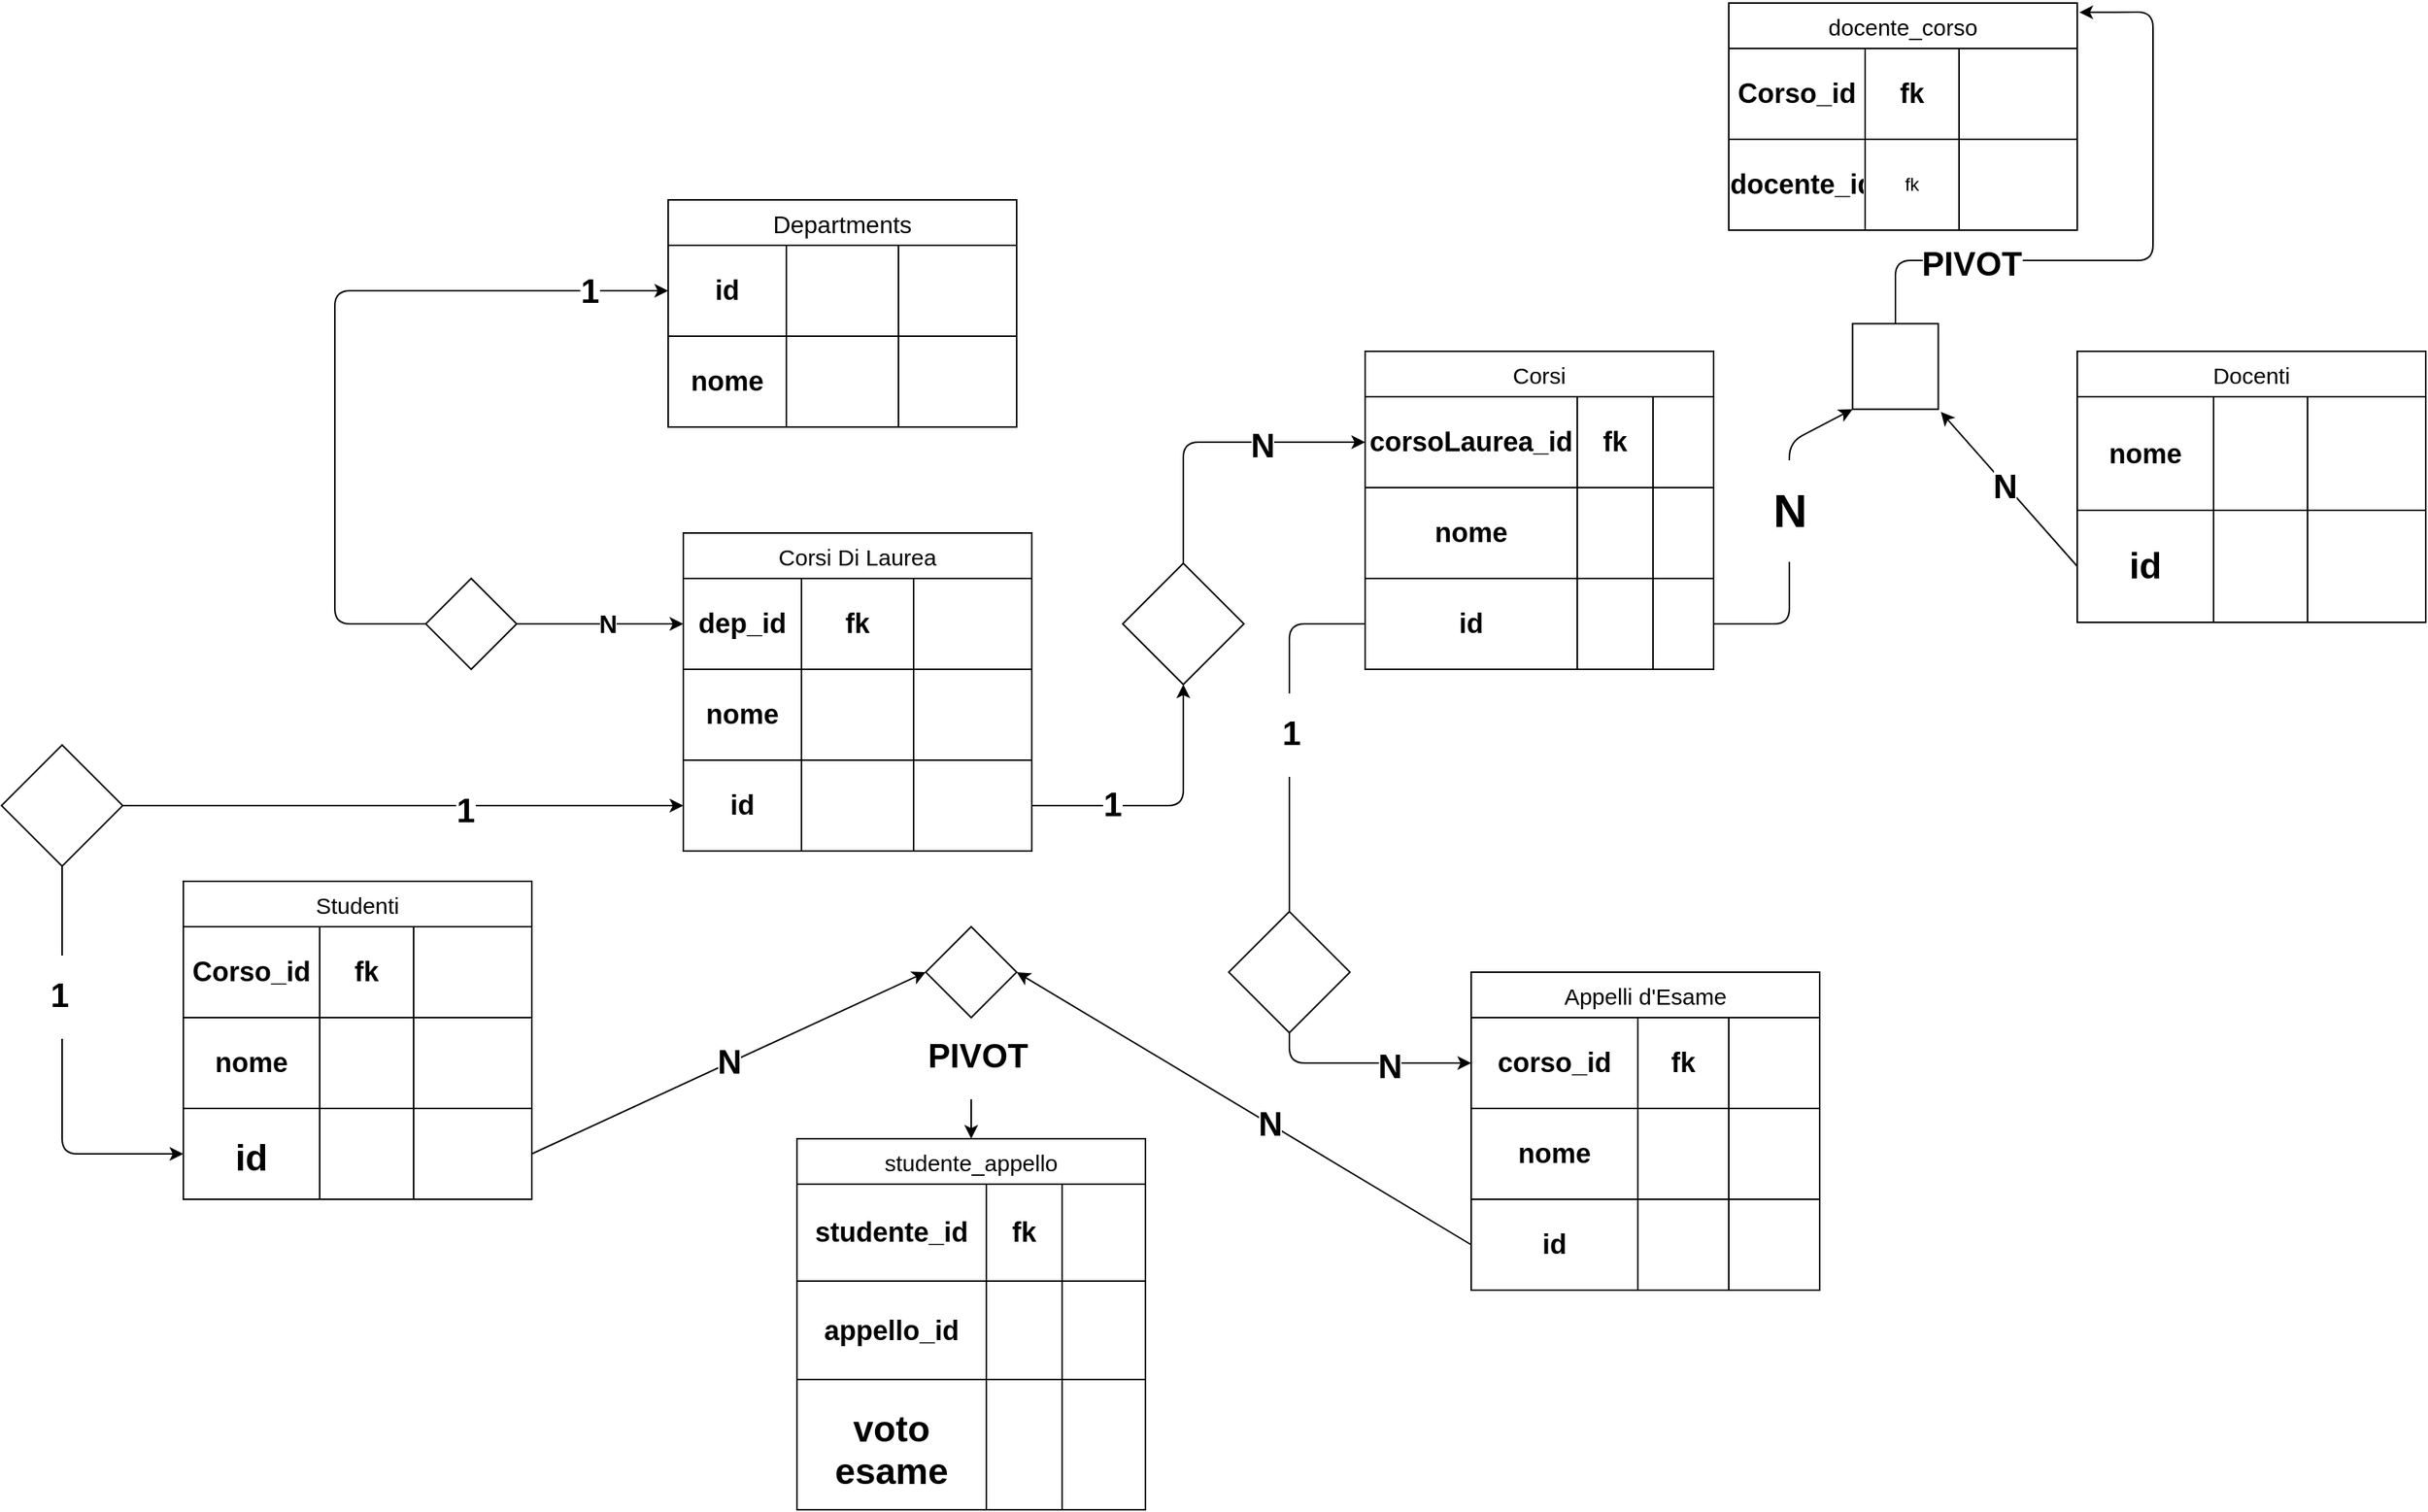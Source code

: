 <mxfile>
    <diagram id="S9YMOtjtEq2yLuOTXuQt" name="Page-1">
        <mxGraphModel dx="1834" dy="1767" grid="1" gridSize="10" guides="1" tooltips="1" connect="1" arrows="1" fold="1" page="1" pageScale="1" pageWidth="850" pageHeight="1100" math="0" shadow="0">
            <root>
                <mxCell id="0"/>
                <mxCell id="1" parent="0"/>
                <mxCell id="32" value="Departments" style="shape=table;startSize=30;container=1;collapsible=0;childLayout=tableLayout;fontSize=16;" vertex="1" parent="1">
                    <mxGeometry x="500" y="-200" width="230" height="150" as="geometry"/>
                </mxCell>
                <mxCell id="33" value="" style="shape=tableRow;horizontal=0;startSize=0;swimlaneHead=0;swimlaneBody=0;strokeColor=inherit;top=0;left=0;bottom=0;right=0;collapsible=0;dropTarget=0;fillColor=none;points=[[0,0.5],[1,0.5]];portConstraint=eastwest;" vertex="1" parent="32">
                    <mxGeometry y="30" width="230" height="60" as="geometry"/>
                </mxCell>
                <mxCell id="34" value="&lt;h2&gt;id&lt;/h2&gt;" style="shape=partialRectangle;html=1;whiteSpace=wrap;connectable=0;strokeColor=inherit;overflow=hidden;fillColor=none;top=0;left=0;bottom=0;right=0;pointerEvents=1;" vertex="1" parent="33">
                    <mxGeometry width="78" height="60" as="geometry">
                        <mxRectangle width="78" height="60" as="alternateBounds"/>
                    </mxGeometry>
                </mxCell>
                <mxCell id="35" value="&lt;h2&gt;&lt;br&gt;&lt;/h2&gt;" style="shape=partialRectangle;html=1;whiteSpace=wrap;connectable=0;strokeColor=inherit;overflow=hidden;fillColor=none;top=0;left=0;bottom=0;right=0;pointerEvents=1;" vertex="1" parent="33">
                    <mxGeometry x="78" width="74" height="60" as="geometry">
                        <mxRectangle width="74" height="60" as="alternateBounds"/>
                    </mxGeometry>
                </mxCell>
                <mxCell id="36" value="" style="shape=partialRectangle;html=1;whiteSpace=wrap;connectable=0;strokeColor=inherit;overflow=hidden;fillColor=none;top=0;left=0;bottom=0;right=0;pointerEvents=1;" vertex="1" parent="33">
                    <mxGeometry x="152" width="78" height="60" as="geometry">
                        <mxRectangle width="78" height="60" as="alternateBounds"/>
                    </mxGeometry>
                </mxCell>
                <mxCell id="37" value="" style="shape=tableRow;horizontal=0;startSize=0;swimlaneHead=0;swimlaneBody=0;strokeColor=inherit;top=0;left=0;bottom=0;right=0;collapsible=0;dropTarget=0;fillColor=none;points=[[0,0.5],[1,0.5]];portConstraint=eastwest;" vertex="1" parent="32">
                    <mxGeometry y="90" width="230" height="60" as="geometry"/>
                </mxCell>
                <mxCell id="38" value="&lt;h2&gt;nome&lt;/h2&gt;" style="shape=partialRectangle;html=1;whiteSpace=wrap;connectable=0;strokeColor=inherit;overflow=hidden;fillColor=none;top=0;left=0;bottom=0;right=0;pointerEvents=1;" vertex="1" parent="37">
                    <mxGeometry width="78" height="60" as="geometry">
                        <mxRectangle width="78" height="60" as="alternateBounds"/>
                    </mxGeometry>
                </mxCell>
                <mxCell id="39" value="" style="shape=partialRectangle;html=1;whiteSpace=wrap;connectable=0;strokeColor=inherit;overflow=hidden;fillColor=none;top=0;left=0;bottom=0;right=0;pointerEvents=1;" vertex="1" parent="37">
                    <mxGeometry x="78" width="74" height="60" as="geometry">
                        <mxRectangle width="74" height="60" as="alternateBounds"/>
                    </mxGeometry>
                </mxCell>
                <mxCell id="40" value="" style="shape=partialRectangle;html=1;whiteSpace=wrap;connectable=0;strokeColor=inherit;overflow=hidden;fillColor=none;top=0;left=0;bottom=0;right=0;pointerEvents=1;" vertex="1" parent="37">
                    <mxGeometry x="152" width="78" height="60" as="geometry">
                        <mxRectangle width="78" height="60" as="alternateBounds"/>
                    </mxGeometry>
                </mxCell>
                <mxCell id="58" value="Corsi Di Laurea" style="shape=table;startSize=30;container=1;collapsible=0;childLayout=tableLayout;fontFamily=Helvetica;fontSize=15;" vertex="1" parent="1">
                    <mxGeometry x="510" y="20" width="230" height="210" as="geometry"/>
                </mxCell>
                <mxCell id="59" value="" style="shape=tableRow;horizontal=0;startSize=0;swimlaneHead=0;swimlaneBody=0;strokeColor=inherit;top=0;left=0;bottom=0;right=0;collapsible=0;dropTarget=0;fillColor=none;points=[[0,0.5],[1,0.5]];portConstraint=eastwest;" vertex="1" parent="58">
                    <mxGeometry y="30" width="230" height="60" as="geometry"/>
                </mxCell>
                <mxCell id="60" value="&lt;h2&gt;dep_id&lt;/h2&gt;" style="shape=partialRectangle;html=1;whiteSpace=wrap;connectable=0;strokeColor=inherit;overflow=hidden;fillColor=none;top=0;left=0;bottom=0;right=0;pointerEvents=1;" vertex="1" parent="59">
                    <mxGeometry width="78" height="60" as="geometry">
                        <mxRectangle width="78" height="60" as="alternateBounds"/>
                    </mxGeometry>
                </mxCell>
                <mxCell id="61" value="&lt;h2&gt;fk&lt;/h2&gt;" style="shape=partialRectangle;html=1;whiteSpace=wrap;connectable=0;strokeColor=inherit;overflow=hidden;fillColor=none;top=0;left=0;bottom=0;right=0;pointerEvents=1;" vertex="1" parent="59">
                    <mxGeometry x="78" width="74" height="60" as="geometry">
                        <mxRectangle width="74" height="60" as="alternateBounds"/>
                    </mxGeometry>
                </mxCell>
                <mxCell id="62" value="&lt;h2&gt;&lt;br&gt;&lt;/h2&gt;" style="shape=partialRectangle;html=1;whiteSpace=wrap;connectable=0;strokeColor=inherit;overflow=hidden;fillColor=none;top=0;left=0;bottom=0;right=0;pointerEvents=1;" vertex="1" parent="59">
                    <mxGeometry x="152" width="78" height="60" as="geometry">
                        <mxRectangle width="78" height="60" as="alternateBounds"/>
                    </mxGeometry>
                </mxCell>
                <mxCell id="104" value="" style="shape=tableRow;horizontal=0;startSize=0;swimlaneHead=0;swimlaneBody=0;strokeColor=inherit;top=0;left=0;bottom=0;right=0;collapsible=0;dropTarget=0;fillColor=none;points=[[0,0.5],[1,0.5]];portConstraint=eastwest;" vertex="1" parent="58">
                    <mxGeometry y="90" width="230" height="60" as="geometry"/>
                </mxCell>
                <mxCell id="105" value="&lt;h2&gt;nome&lt;/h2&gt;" style="shape=partialRectangle;html=1;whiteSpace=wrap;connectable=0;strokeColor=inherit;overflow=hidden;fillColor=none;top=0;left=0;bottom=0;right=0;pointerEvents=1;" vertex="1" parent="104">
                    <mxGeometry width="78" height="60" as="geometry">
                        <mxRectangle width="78" height="60" as="alternateBounds"/>
                    </mxGeometry>
                </mxCell>
                <mxCell id="106" value="&lt;h2&gt;&lt;br&gt;&lt;/h2&gt;" style="shape=partialRectangle;html=1;whiteSpace=wrap;connectable=0;strokeColor=inherit;overflow=hidden;fillColor=none;top=0;left=0;bottom=0;right=0;pointerEvents=1;" vertex="1" parent="104">
                    <mxGeometry x="78" width="74" height="60" as="geometry">
                        <mxRectangle width="74" height="60" as="alternateBounds"/>
                    </mxGeometry>
                </mxCell>
                <mxCell id="107" value="" style="shape=partialRectangle;html=1;whiteSpace=wrap;connectable=0;strokeColor=inherit;overflow=hidden;fillColor=none;top=0;left=0;bottom=0;right=0;pointerEvents=1;" vertex="1" parent="104">
                    <mxGeometry x="152" width="78" height="60" as="geometry">
                        <mxRectangle width="78" height="60" as="alternateBounds"/>
                    </mxGeometry>
                </mxCell>
                <mxCell id="63" value="" style="shape=tableRow;horizontal=0;startSize=0;swimlaneHead=0;swimlaneBody=0;strokeColor=inherit;top=0;left=0;bottom=0;right=0;collapsible=0;dropTarget=0;fillColor=none;points=[[0,0.5],[1,0.5]];portConstraint=eastwest;" vertex="1" parent="58">
                    <mxGeometry y="150" width="230" height="60" as="geometry"/>
                </mxCell>
                <mxCell id="64" value="&lt;h2&gt;id&lt;/h2&gt;" style="shape=partialRectangle;html=1;whiteSpace=wrap;connectable=0;strokeColor=inherit;overflow=hidden;fillColor=none;top=0;left=0;bottom=0;right=0;pointerEvents=1;" vertex="1" parent="63">
                    <mxGeometry width="78" height="60" as="geometry">
                        <mxRectangle width="78" height="60" as="alternateBounds"/>
                    </mxGeometry>
                </mxCell>
                <mxCell id="65" value="" style="shape=partialRectangle;html=1;whiteSpace=wrap;connectable=0;strokeColor=inherit;overflow=hidden;fillColor=none;top=0;left=0;bottom=0;right=0;pointerEvents=1;" vertex="1" parent="63">
                    <mxGeometry x="78" width="74" height="60" as="geometry">
                        <mxRectangle width="74" height="60" as="alternateBounds"/>
                    </mxGeometry>
                </mxCell>
                <mxCell id="66" value="" style="shape=partialRectangle;html=1;whiteSpace=wrap;connectable=0;strokeColor=inherit;overflow=hidden;fillColor=none;top=0;left=0;bottom=0;right=0;pointerEvents=1;" vertex="1" parent="63">
                    <mxGeometry x="152" width="78" height="60" as="geometry">
                        <mxRectangle width="78" height="60" as="alternateBounds"/>
                    </mxGeometry>
                </mxCell>
                <mxCell id="77" style="edgeStyle=none;html=1;exitX=1;exitY=0.5;exitDx=0;exitDy=0;entryX=0;entryY=0.5;entryDx=0;entryDy=0;" edge="1" parent="1" source="78" target="59">
                    <mxGeometry relative="1" as="geometry">
                        <mxPoint x="480" y="80.167" as="targetPoint"/>
                    </mxGeometry>
                </mxCell>
                <mxCell id="82" value="&lt;h2&gt;N&lt;/h2&gt;" style="edgeLabel;html=1;align=center;verticalAlign=middle;resizable=0;points=[];" vertex="1" connectable="0" parent="77">
                    <mxGeometry x="0.08" relative="1" as="geometry">
                        <mxPoint as="offset"/>
                    </mxGeometry>
                </mxCell>
                <mxCell id="80" style="edgeStyle=none;html=1;entryX=0;entryY=0.5;entryDx=0;entryDy=0;" edge="1" parent="1" source="78" target="33">
                    <mxGeometry relative="1" as="geometry">
                        <mxPoint x="380" y="79.71" as="sourcePoint"/>
                        <mxPoint x="320" y="79.71" as="targetPoint"/>
                        <Array as="points">
                            <mxPoint x="280" y="80"/>
                            <mxPoint x="280" y="-90"/>
                            <mxPoint x="280" y="-140"/>
                        </Array>
                    </mxGeometry>
                </mxCell>
                <mxCell id="142" value="&lt;h1&gt;1&lt;/h1&gt;" style="edgeLabel;html=1;align=center;verticalAlign=middle;resizable=0;points=[];" vertex="1" connectable="0" parent="80">
                    <mxGeometry x="0.792" y="-1" relative="1" as="geometry">
                        <mxPoint as="offset"/>
                    </mxGeometry>
                </mxCell>
                <mxCell id="83" value="Docenti" style="shape=table;startSize=30;container=1;collapsible=0;childLayout=tableLayout;fontFamily=Helvetica;fontSize=15;" vertex="1" parent="1">
                    <mxGeometry x="1430" y="-100" width="230" height="179" as="geometry"/>
                </mxCell>
                <mxCell id="88" value="" style="shape=tableRow;horizontal=0;startSize=0;swimlaneHead=0;swimlaneBody=0;strokeColor=inherit;top=0;left=0;bottom=0;right=0;collapsible=0;dropTarget=0;fillColor=none;points=[[0,0.5],[1,0.5]];portConstraint=eastwest;" vertex="1" parent="83">
                    <mxGeometry y="30" width="230" height="75" as="geometry"/>
                </mxCell>
                <mxCell id="89" value="&lt;h2&gt;nome&lt;/h2&gt;" style="shape=partialRectangle;html=1;whiteSpace=wrap;connectable=0;strokeColor=inherit;overflow=hidden;fillColor=none;top=0;left=0;bottom=0;right=0;pointerEvents=1;" vertex="1" parent="88">
                    <mxGeometry width="90" height="75" as="geometry">
                        <mxRectangle width="90" height="75" as="alternateBounds"/>
                    </mxGeometry>
                </mxCell>
                <mxCell id="90" value="" style="shape=partialRectangle;html=1;whiteSpace=wrap;connectable=0;strokeColor=inherit;overflow=hidden;fillColor=none;top=0;left=0;bottom=0;right=0;pointerEvents=1;" vertex="1" parent="88">
                    <mxGeometry x="90" width="62" height="75" as="geometry">
                        <mxRectangle width="62" height="75" as="alternateBounds"/>
                    </mxGeometry>
                </mxCell>
                <mxCell id="91" value="" style="shape=partialRectangle;html=1;whiteSpace=wrap;connectable=0;strokeColor=inherit;overflow=hidden;fillColor=none;top=0;left=0;bottom=0;right=0;pointerEvents=1;" vertex="1" parent="88">
                    <mxGeometry x="152" width="78" height="75" as="geometry">
                        <mxRectangle width="78" height="75" as="alternateBounds"/>
                    </mxGeometry>
                </mxCell>
                <mxCell id="92" value="" style="shape=tableRow;horizontal=0;startSize=0;swimlaneHead=0;swimlaneBody=0;strokeColor=inherit;top=0;left=0;bottom=0;right=0;collapsible=0;dropTarget=0;fillColor=none;points=[[0,0.5],[1,0.5]];portConstraint=eastwest;" vertex="1" parent="83">
                    <mxGeometry y="105" width="230" height="74" as="geometry"/>
                </mxCell>
                <mxCell id="93" value="&lt;h1&gt;id&lt;/h1&gt;" style="shape=partialRectangle;html=1;whiteSpace=wrap;connectable=0;strokeColor=inherit;overflow=hidden;fillColor=none;top=0;left=0;bottom=0;right=0;pointerEvents=1;" vertex="1" parent="92">
                    <mxGeometry width="90" height="74" as="geometry">
                        <mxRectangle width="90" height="74" as="alternateBounds"/>
                    </mxGeometry>
                </mxCell>
                <mxCell id="94" value="" style="shape=partialRectangle;html=1;whiteSpace=wrap;connectable=0;strokeColor=inherit;overflow=hidden;fillColor=none;top=0;left=0;bottom=0;right=0;pointerEvents=1;" vertex="1" parent="92">
                    <mxGeometry x="90" width="62" height="74" as="geometry">
                        <mxRectangle width="62" height="74" as="alternateBounds"/>
                    </mxGeometry>
                </mxCell>
                <mxCell id="95" value="" style="shape=partialRectangle;html=1;whiteSpace=wrap;connectable=0;strokeColor=inherit;overflow=hidden;fillColor=none;top=0;left=0;bottom=0;right=0;pointerEvents=1;" vertex="1" parent="92">
                    <mxGeometry x="152" width="78" height="74" as="geometry">
                        <mxRectangle width="78" height="74" as="alternateBounds"/>
                    </mxGeometry>
                </mxCell>
                <mxCell id="108" value="Corsi" style="shape=table;startSize=30;container=1;collapsible=0;childLayout=tableLayout;fontFamily=Helvetica;fontSize=15;" vertex="1" parent="1">
                    <mxGeometry x="960" y="-100" width="230" height="210" as="geometry"/>
                </mxCell>
                <mxCell id="109" value="" style="shape=tableRow;horizontal=0;startSize=0;swimlaneHead=0;swimlaneBody=0;strokeColor=inherit;top=0;left=0;bottom=0;right=0;collapsible=0;dropTarget=0;fillColor=none;points=[[0,0.5],[1,0.5]];portConstraint=eastwest;" vertex="1" parent="108">
                    <mxGeometry y="30" width="230" height="60" as="geometry"/>
                </mxCell>
                <mxCell id="110" value="&lt;h2&gt;corsoLaurea_id&lt;/h2&gt;" style="shape=partialRectangle;html=1;whiteSpace=wrap;connectable=0;strokeColor=inherit;overflow=hidden;fillColor=none;top=0;left=0;bottom=0;right=0;pointerEvents=1;" vertex="1" parent="109">
                    <mxGeometry width="140" height="60" as="geometry">
                        <mxRectangle width="140" height="60" as="alternateBounds"/>
                    </mxGeometry>
                </mxCell>
                <mxCell id="111" value="&lt;h2&gt;fk&lt;/h2&gt;" style="shape=partialRectangle;html=1;whiteSpace=wrap;connectable=0;strokeColor=inherit;overflow=hidden;fillColor=none;top=0;left=0;bottom=0;right=0;pointerEvents=1;" vertex="1" parent="109">
                    <mxGeometry x="140" width="50" height="60" as="geometry">
                        <mxRectangle width="50" height="60" as="alternateBounds"/>
                    </mxGeometry>
                </mxCell>
                <mxCell id="112" value="&lt;h2&gt;&lt;br&gt;&lt;/h2&gt;" style="shape=partialRectangle;html=1;whiteSpace=wrap;connectable=0;strokeColor=inherit;overflow=hidden;fillColor=none;top=0;left=0;bottom=0;right=0;pointerEvents=1;" vertex="1" parent="109">
                    <mxGeometry x="190" width="40" height="60" as="geometry">
                        <mxRectangle width="40" height="60" as="alternateBounds"/>
                    </mxGeometry>
                </mxCell>
                <mxCell id="113" value="" style="shape=tableRow;horizontal=0;startSize=0;swimlaneHead=0;swimlaneBody=0;strokeColor=inherit;top=0;left=0;bottom=0;right=0;collapsible=0;dropTarget=0;fillColor=none;points=[[0,0.5],[1,0.5]];portConstraint=eastwest;" vertex="1" parent="108">
                    <mxGeometry y="90" width="230" height="60" as="geometry"/>
                </mxCell>
                <mxCell id="114" value="&lt;h2&gt;nome&lt;/h2&gt;" style="shape=partialRectangle;html=1;whiteSpace=wrap;connectable=0;strokeColor=inherit;overflow=hidden;fillColor=none;top=0;left=0;bottom=0;right=0;pointerEvents=1;" vertex="1" parent="113">
                    <mxGeometry width="140" height="60" as="geometry">
                        <mxRectangle width="140" height="60" as="alternateBounds"/>
                    </mxGeometry>
                </mxCell>
                <mxCell id="115" value="&lt;h2&gt;&lt;br&gt;&lt;/h2&gt;" style="shape=partialRectangle;html=1;whiteSpace=wrap;connectable=0;strokeColor=inherit;overflow=hidden;fillColor=none;top=0;left=0;bottom=0;right=0;pointerEvents=1;" vertex="1" parent="113">
                    <mxGeometry x="140" width="50" height="60" as="geometry">
                        <mxRectangle width="50" height="60" as="alternateBounds"/>
                    </mxGeometry>
                </mxCell>
                <mxCell id="116" value="" style="shape=partialRectangle;html=1;whiteSpace=wrap;connectable=0;strokeColor=inherit;overflow=hidden;fillColor=none;top=0;left=0;bottom=0;right=0;pointerEvents=1;" vertex="1" parent="113">
                    <mxGeometry x="190" width="40" height="60" as="geometry">
                        <mxRectangle width="40" height="60" as="alternateBounds"/>
                    </mxGeometry>
                </mxCell>
                <mxCell id="117" value="" style="shape=tableRow;horizontal=0;startSize=0;swimlaneHead=0;swimlaneBody=0;strokeColor=inherit;top=0;left=0;bottom=0;right=0;collapsible=0;dropTarget=0;fillColor=none;points=[[0,0.5],[1,0.5]];portConstraint=eastwest;" vertex="1" parent="108">
                    <mxGeometry y="150" width="230" height="60" as="geometry"/>
                </mxCell>
                <mxCell id="118" value="&lt;h2&gt;id&lt;/h2&gt;" style="shape=partialRectangle;html=1;whiteSpace=wrap;connectable=0;strokeColor=inherit;overflow=hidden;fillColor=none;top=0;left=0;bottom=0;right=0;pointerEvents=1;" vertex="1" parent="117">
                    <mxGeometry width="140" height="60" as="geometry">
                        <mxRectangle width="140" height="60" as="alternateBounds"/>
                    </mxGeometry>
                </mxCell>
                <mxCell id="119" value="" style="shape=partialRectangle;html=1;whiteSpace=wrap;connectable=0;strokeColor=inherit;overflow=hidden;fillColor=none;top=0;left=0;bottom=0;right=0;pointerEvents=1;" vertex="1" parent="117">
                    <mxGeometry x="140" width="50" height="60" as="geometry">
                        <mxRectangle width="50" height="60" as="alternateBounds"/>
                    </mxGeometry>
                </mxCell>
                <mxCell id="120" value="" style="shape=partialRectangle;html=1;whiteSpace=wrap;connectable=0;strokeColor=inherit;overflow=hidden;fillColor=none;top=0;left=0;bottom=0;right=0;pointerEvents=1;" vertex="1" parent="117">
                    <mxGeometry x="190" width="40" height="60" as="geometry">
                        <mxRectangle width="40" height="60" as="alternateBounds"/>
                    </mxGeometry>
                </mxCell>
                <mxCell id="131" style="edgeStyle=none;html=1;entryX=0;entryY=0.5;entryDx=0;entryDy=0;" edge="1" parent="1" target="109">
                    <mxGeometry relative="1" as="geometry">
                        <mxPoint x="810" y="80.143" as="targetPoint"/>
                        <mxPoint x="840" y="40" as="sourcePoint"/>
                        <Array as="points">
                            <mxPoint x="840" y="-40"/>
                        </Array>
                    </mxGeometry>
                </mxCell>
                <mxCell id="145" value="&lt;h2&gt;N&lt;/h2&gt;" style="edgeLabel;html=1;align=center;verticalAlign=middle;resizable=0;points=[];" vertex="1" connectable="0" parent="131">
                    <mxGeometry x="0.308" y="-2" relative="1" as="geometry">
                        <mxPoint as="offset"/>
                    </mxGeometry>
                </mxCell>
                <mxCell id="229" value="&lt;h1&gt;N&lt;/h1&gt;" style="edgeLabel;html=1;align=center;verticalAlign=middle;resizable=0;points=[];" vertex="1" connectable="0" parent="131">
                    <mxGeometry x="0.316" y="-3" relative="1" as="geometry">
                        <mxPoint as="offset"/>
                    </mxGeometry>
                </mxCell>
                <mxCell id="78" value="" style="rhombus;whiteSpace=wrap;html=1;" vertex="1" parent="1">
                    <mxGeometry x="340" y="50" width="60" height="60" as="geometry"/>
                </mxCell>
                <mxCell id="149" value="" style="edgeStyle=none;html=1;entryX=0;entryY=0.5;entryDx=0;entryDy=0;exitX=1;exitY=0.5;exitDx=0;exitDy=0;" edge="1" parent="1" source="117" target="148">
                    <mxGeometry relative="1" as="geometry">
                        <mxPoint x="310" y="-250" as="targetPoint"/>
                        <mxPoint x="1240" y="280" as="sourcePoint"/>
                        <Array as="points">
                            <mxPoint x="1240" y="80"/>
                            <mxPoint x="1240" y="-40"/>
                        </Array>
                    </mxGeometry>
                </mxCell>
                <mxCell id="150" value="&lt;h1&gt;&lt;font style=&quot;font-size: 31px;&quot;&gt;N&lt;/font&gt;&lt;/h1&gt;" style="edgeLabel;html=1;align=center;verticalAlign=bottom;resizable=0;points=[];" vertex="1" connectable="0" parent="149">
                    <mxGeometry x="-0.956" y="-3" relative="1" as="geometry">
                        <mxPoint x="45" y="-43" as="offset"/>
                    </mxGeometry>
                </mxCell>
                <mxCell id="206" style="edgeStyle=none;html=1;entryX=1.006;entryY=0.041;entryDx=0;entryDy=0;entryPerimeter=0;" edge="1" parent="1" source="148" target="181">
                    <mxGeometry relative="1" as="geometry">
                        <mxPoint x="1480" y="-460" as="targetPoint"/>
                        <Array as="points">
                            <mxPoint x="1310" y="-160"/>
                            <mxPoint x="1480" y="-160"/>
                            <mxPoint x="1480" y="-324"/>
                        </Array>
                    </mxGeometry>
                </mxCell>
                <mxCell id="207" value="&lt;h1&gt;PIVOT&lt;/h1&gt;" style="edgeLabel;html=1;align=center;verticalAlign=middle;resizable=0;points=[];" vertex="1" connectable="0" parent="206">
                    <mxGeometry x="-0.569" y="-3" relative="1" as="geometry">
                        <mxPoint as="offset"/>
                    </mxGeometry>
                </mxCell>
                <mxCell id="148" value="" style="rhombus;whiteSpace=wrap;html=1;rotation=-135;direction=south;" vertex="1" parent="1">
                    <mxGeometry x="1270" y="-130" width="80" height="80" as="geometry"/>
                </mxCell>
                <mxCell id="152" value="Appelli d&#39;Esame" style="shape=table;startSize=30;container=1;collapsible=0;childLayout=tableLayout;fontFamily=Helvetica;fontSize=15;" vertex="1" parent="1">
                    <mxGeometry x="1030" y="310" width="230" height="210" as="geometry"/>
                </mxCell>
                <mxCell id="153" value="" style="shape=tableRow;horizontal=0;startSize=0;swimlaneHead=0;swimlaneBody=0;strokeColor=inherit;top=0;left=0;bottom=0;right=0;collapsible=0;dropTarget=0;fillColor=none;points=[[0,0.5],[1,0.5]];portConstraint=eastwest;" vertex="1" parent="152">
                    <mxGeometry y="30" width="230" height="60" as="geometry"/>
                </mxCell>
                <mxCell id="154" value="&lt;h2&gt;corso_id&lt;/h2&gt;" style="shape=partialRectangle;html=1;whiteSpace=wrap;connectable=0;strokeColor=inherit;overflow=hidden;fillColor=none;top=0;left=0;bottom=0;right=0;pointerEvents=1;" vertex="1" parent="153">
                    <mxGeometry width="110" height="60" as="geometry">
                        <mxRectangle width="110" height="60" as="alternateBounds"/>
                    </mxGeometry>
                </mxCell>
                <mxCell id="155" value="&lt;h2&gt;fk&lt;/h2&gt;" style="shape=partialRectangle;html=1;whiteSpace=wrap;connectable=0;strokeColor=inherit;overflow=hidden;fillColor=none;top=0;left=0;bottom=0;right=0;pointerEvents=1;" vertex="1" parent="153">
                    <mxGeometry x="110" width="60" height="60" as="geometry">
                        <mxRectangle width="60" height="60" as="alternateBounds"/>
                    </mxGeometry>
                </mxCell>
                <mxCell id="156" value="&lt;h2&gt;&lt;br&gt;&lt;/h2&gt;" style="shape=partialRectangle;html=1;whiteSpace=wrap;connectable=0;strokeColor=inherit;overflow=hidden;fillColor=none;top=0;left=0;bottom=0;right=0;pointerEvents=1;" vertex="1" parent="153">
                    <mxGeometry x="170" width="60" height="60" as="geometry">
                        <mxRectangle width="60" height="60" as="alternateBounds"/>
                    </mxGeometry>
                </mxCell>
                <mxCell id="157" value="" style="shape=tableRow;horizontal=0;startSize=0;swimlaneHead=0;swimlaneBody=0;strokeColor=inherit;top=0;left=0;bottom=0;right=0;collapsible=0;dropTarget=0;fillColor=none;points=[[0,0.5],[1,0.5]];portConstraint=eastwest;" vertex="1" parent="152">
                    <mxGeometry y="90" width="230" height="60" as="geometry"/>
                </mxCell>
                <mxCell id="158" value="&lt;h2&gt;nome&lt;/h2&gt;" style="shape=partialRectangle;html=1;whiteSpace=wrap;connectable=0;strokeColor=inherit;overflow=hidden;fillColor=none;top=0;left=0;bottom=0;right=0;pointerEvents=1;" vertex="1" parent="157">
                    <mxGeometry width="110" height="60" as="geometry">
                        <mxRectangle width="110" height="60" as="alternateBounds"/>
                    </mxGeometry>
                </mxCell>
                <mxCell id="159" value="&lt;h2&gt;&lt;br&gt;&lt;/h2&gt;" style="shape=partialRectangle;html=1;whiteSpace=wrap;connectable=0;strokeColor=inherit;overflow=hidden;fillColor=none;top=0;left=0;bottom=0;right=0;pointerEvents=1;" vertex="1" parent="157">
                    <mxGeometry x="110" width="60" height="60" as="geometry">
                        <mxRectangle width="60" height="60" as="alternateBounds"/>
                    </mxGeometry>
                </mxCell>
                <mxCell id="160" value="" style="shape=partialRectangle;html=1;whiteSpace=wrap;connectable=0;strokeColor=inherit;overflow=hidden;fillColor=none;top=0;left=0;bottom=0;right=0;pointerEvents=1;" vertex="1" parent="157">
                    <mxGeometry x="170" width="60" height="60" as="geometry">
                        <mxRectangle width="60" height="60" as="alternateBounds"/>
                    </mxGeometry>
                </mxCell>
                <mxCell id="161" value="" style="shape=tableRow;horizontal=0;startSize=0;swimlaneHead=0;swimlaneBody=0;strokeColor=inherit;top=0;left=0;bottom=0;right=0;collapsible=0;dropTarget=0;fillColor=none;points=[[0,0.5],[1,0.5]];portConstraint=eastwest;" vertex="1" parent="152">
                    <mxGeometry y="150" width="230" height="60" as="geometry"/>
                </mxCell>
                <mxCell id="162" value="&lt;h2&gt;id&lt;/h2&gt;" style="shape=partialRectangle;html=1;whiteSpace=wrap;connectable=0;strokeColor=inherit;overflow=hidden;fillColor=none;top=0;left=0;bottom=0;right=0;pointerEvents=1;" vertex="1" parent="161">
                    <mxGeometry width="110" height="60" as="geometry">
                        <mxRectangle width="110" height="60" as="alternateBounds"/>
                    </mxGeometry>
                </mxCell>
                <mxCell id="163" value="" style="shape=partialRectangle;html=1;whiteSpace=wrap;connectable=0;strokeColor=inherit;overflow=hidden;fillColor=none;top=0;left=0;bottom=0;right=0;pointerEvents=1;" vertex="1" parent="161">
                    <mxGeometry x="110" width="60" height="60" as="geometry">
                        <mxRectangle width="60" height="60" as="alternateBounds"/>
                    </mxGeometry>
                </mxCell>
                <mxCell id="164" value="" style="shape=partialRectangle;html=1;whiteSpace=wrap;connectable=0;strokeColor=inherit;overflow=hidden;fillColor=none;top=0;left=0;bottom=0;right=0;pointerEvents=1;" vertex="1" parent="161">
                    <mxGeometry x="170" width="60" height="60" as="geometry">
                        <mxRectangle width="60" height="60" as="alternateBounds"/>
                    </mxGeometry>
                </mxCell>
                <mxCell id="178" style="edgeStyle=none;html=1;exitX=0;exitY=0.5;exitDx=0;exitDy=0;entryX=0;entryY=0.5;entryDx=0;entryDy=0;" edge="1" parent="1" source="117" target="153">
                    <mxGeometry relative="1" as="geometry">
                        <mxPoint x="1090" y="370" as="targetPoint"/>
                        <Array as="points">
                            <mxPoint x="910" y="80"/>
                            <mxPoint x="910" y="370"/>
                        </Array>
                    </mxGeometry>
                </mxCell>
                <mxCell id="210" value="&lt;h1&gt;1&lt;/h1&gt;" style="edgeLabel;html=1;align=center;verticalAlign=middle;resizable=0;points=[];" vertex="1" connectable="0" parent="178">
                    <mxGeometry x="-0.467" y="1" relative="1" as="geometry">
                        <mxPoint as="offset"/>
                    </mxGeometry>
                </mxCell>
                <mxCell id="211" value="&lt;h1&gt;N&lt;/h1&gt;" style="edgeLabel;html=1;align=center;verticalAlign=middle;resizable=0;points=[];" vertex="1" connectable="0" parent="178">
                    <mxGeometry x="0.768" y="-3" relative="1" as="geometry">
                        <mxPoint x="-1" as="offset"/>
                    </mxGeometry>
                </mxCell>
                <mxCell id="181" value="docente_corso" style="shape=table;startSize=30;container=1;collapsible=0;childLayout=tableLayout;fontFamily=Helvetica;fontSize=15;" vertex="1" parent="1">
                    <mxGeometry x="1200" y="-330" width="230" height="150" as="geometry"/>
                </mxCell>
                <mxCell id="182" value="" style="shape=tableRow;horizontal=0;startSize=0;swimlaneHead=0;swimlaneBody=0;strokeColor=inherit;top=0;left=0;bottom=0;right=0;collapsible=0;dropTarget=0;fillColor=none;points=[[0,0.5],[1,0.5]];portConstraint=eastwest;" vertex="1" parent="181">
                    <mxGeometry y="30" width="230" height="60" as="geometry"/>
                </mxCell>
                <mxCell id="183" value="&lt;h2&gt;Corso_id&lt;/h2&gt;" style="shape=partialRectangle;html=1;whiteSpace=wrap;connectable=0;strokeColor=inherit;overflow=hidden;fillColor=none;top=0;left=0;bottom=0;right=0;pointerEvents=1;" vertex="1" parent="182">
                    <mxGeometry width="90" height="60" as="geometry">
                        <mxRectangle width="90" height="60" as="alternateBounds"/>
                    </mxGeometry>
                </mxCell>
                <mxCell id="184" value="&lt;h2&gt;fk&lt;/h2&gt;" style="shape=partialRectangle;html=1;whiteSpace=wrap;connectable=0;strokeColor=inherit;overflow=hidden;fillColor=none;top=0;left=0;bottom=0;right=0;pointerEvents=1;" vertex="1" parent="182">
                    <mxGeometry x="90" width="62" height="60" as="geometry">
                        <mxRectangle width="62" height="60" as="alternateBounds"/>
                    </mxGeometry>
                </mxCell>
                <mxCell id="185" value="" style="shape=partialRectangle;html=1;whiteSpace=wrap;connectable=0;strokeColor=inherit;overflow=hidden;fillColor=none;top=0;left=0;bottom=0;right=0;pointerEvents=1;" vertex="1" parent="182">
                    <mxGeometry x="152" width="78" height="60" as="geometry">
                        <mxRectangle width="78" height="60" as="alternateBounds"/>
                    </mxGeometry>
                </mxCell>
                <mxCell id="186" value="" style="shape=tableRow;horizontal=0;startSize=0;swimlaneHead=0;swimlaneBody=0;strokeColor=inherit;top=0;left=0;bottom=0;right=0;collapsible=0;dropTarget=0;fillColor=none;points=[[0,0.5],[1,0.5]];portConstraint=eastwest;" vertex="1" parent="181">
                    <mxGeometry y="90" width="230" height="60" as="geometry"/>
                </mxCell>
                <mxCell id="187" value="&lt;h2&gt;docente_id&lt;/h2&gt;" style="shape=partialRectangle;html=1;whiteSpace=wrap;connectable=0;strokeColor=inherit;overflow=hidden;fillColor=none;top=0;left=0;bottom=0;right=0;pointerEvents=1;" vertex="1" parent="186">
                    <mxGeometry width="90" height="60" as="geometry">
                        <mxRectangle width="90" height="60" as="alternateBounds"/>
                    </mxGeometry>
                </mxCell>
                <mxCell id="188" value="fk" style="shape=partialRectangle;html=1;whiteSpace=wrap;connectable=0;strokeColor=inherit;overflow=hidden;fillColor=none;top=0;left=0;bottom=0;right=0;pointerEvents=1;" vertex="1" parent="186">
                    <mxGeometry x="90" width="62" height="60" as="geometry">
                        <mxRectangle width="62" height="60" as="alternateBounds"/>
                    </mxGeometry>
                </mxCell>
                <mxCell id="189" value="" style="shape=partialRectangle;html=1;whiteSpace=wrap;connectable=0;strokeColor=inherit;overflow=hidden;fillColor=none;top=0;left=0;bottom=0;right=0;pointerEvents=1;" vertex="1" parent="186">
                    <mxGeometry x="152" width="78" height="60" as="geometry">
                        <mxRectangle width="78" height="60" as="alternateBounds"/>
                    </mxGeometry>
                </mxCell>
                <mxCell id="202" style="edgeStyle=none;html=1;exitX=1;exitY=0.5;exitDx=0;exitDy=0;entryX=0.5;entryY=1;entryDx=0;entryDy=0;entryPerimeter=0;" edge="1" parent="1" source="63" target="203">
                    <mxGeometry relative="1" as="geometry">
                        <mxPoint x="820" y="140" as="targetPoint"/>
                        <Array as="points">
                            <mxPoint x="840" y="200"/>
                        </Array>
                    </mxGeometry>
                </mxCell>
                <mxCell id="230" value="&lt;h1&gt;1&lt;/h1&gt;" style="edgeLabel;html=1;align=center;verticalAlign=middle;resizable=0;points=[];" vertex="1" connectable="0" parent="202">
                    <mxGeometry x="-0.414" relative="1" as="geometry">
                        <mxPoint as="offset"/>
                    </mxGeometry>
                </mxCell>
                <mxCell id="203" value="" style="rhombus;whiteSpace=wrap;html=1;" vertex="1" parent="1">
                    <mxGeometry x="800" y="40" width="80" height="80" as="geometry"/>
                </mxCell>
                <mxCell id="208" value="" style="rhombus;whiteSpace=wrap;html=1;" vertex="1" parent="1">
                    <mxGeometry x="870" y="270" width="80" height="80" as="geometry"/>
                </mxCell>
                <mxCell id="212" value="Studenti" style="shape=table;startSize=30;container=1;collapsible=0;childLayout=tableLayout;fontFamily=Helvetica;fontSize=15;" vertex="1" parent="1">
                    <mxGeometry x="180" y="250" width="230" height="210" as="geometry"/>
                </mxCell>
                <mxCell id="213" value="" style="shape=tableRow;horizontal=0;startSize=0;swimlaneHead=0;swimlaneBody=0;strokeColor=inherit;top=0;left=0;bottom=0;right=0;collapsible=0;dropTarget=0;fillColor=none;points=[[0,0.5],[1,0.5]];portConstraint=eastwest;" vertex="1" parent="212">
                    <mxGeometry y="30" width="230" height="60" as="geometry"/>
                </mxCell>
                <mxCell id="214" value="&lt;h2&gt;Corso_id&lt;/h2&gt;" style="shape=partialRectangle;html=1;whiteSpace=wrap;connectable=0;strokeColor=inherit;overflow=hidden;fillColor=none;top=0;left=0;bottom=0;right=0;pointerEvents=1;" vertex="1" parent="213">
                    <mxGeometry width="90" height="60" as="geometry">
                        <mxRectangle width="90" height="60" as="alternateBounds"/>
                    </mxGeometry>
                </mxCell>
                <mxCell id="215" value="&lt;h2&gt;fk&lt;/h2&gt;" style="shape=partialRectangle;html=1;whiteSpace=wrap;connectable=0;strokeColor=inherit;overflow=hidden;fillColor=none;top=0;left=0;bottom=0;right=0;pointerEvents=1;" vertex="1" parent="213">
                    <mxGeometry x="90" width="62" height="60" as="geometry">
                        <mxRectangle width="62" height="60" as="alternateBounds"/>
                    </mxGeometry>
                </mxCell>
                <mxCell id="216" value="" style="shape=partialRectangle;html=1;whiteSpace=wrap;connectable=0;strokeColor=inherit;overflow=hidden;fillColor=none;top=0;left=0;bottom=0;right=0;pointerEvents=1;" vertex="1" parent="213">
                    <mxGeometry x="152" width="78" height="60" as="geometry">
                        <mxRectangle width="78" height="60" as="alternateBounds"/>
                    </mxGeometry>
                </mxCell>
                <mxCell id="217" value="" style="shape=tableRow;horizontal=0;startSize=0;swimlaneHead=0;swimlaneBody=0;strokeColor=inherit;top=0;left=0;bottom=0;right=0;collapsible=0;dropTarget=0;fillColor=none;points=[[0,0.5],[1,0.5]];portConstraint=eastwest;" vertex="1" parent="212">
                    <mxGeometry y="90" width="230" height="60" as="geometry"/>
                </mxCell>
                <mxCell id="218" value="&lt;h2&gt;nome&lt;/h2&gt;" style="shape=partialRectangle;html=1;whiteSpace=wrap;connectable=0;strokeColor=inherit;overflow=hidden;fillColor=none;top=0;left=0;bottom=0;right=0;pointerEvents=1;" vertex="1" parent="217">
                    <mxGeometry width="90" height="60" as="geometry">
                        <mxRectangle width="90" height="60" as="alternateBounds"/>
                    </mxGeometry>
                </mxCell>
                <mxCell id="219" value="" style="shape=partialRectangle;html=1;whiteSpace=wrap;connectable=0;strokeColor=inherit;overflow=hidden;fillColor=none;top=0;left=0;bottom=0;right=0;pointerEvents=1;" vertex="1" parent="217">
                    <mxGeometry x="90" width="62" height="60" as="geometry">
                        <mxRectangle width="62" height="60" as="alternateBounds"/>
                    </mxGeometry>
                </mxCell>
                <mxCell id="220" value="" style="shape=partialRectangle;html=1;whiteSpace=wrap;connectable=0;strokeColor=inherit;overflow=hidden;fillColor=none;top=0;left=0;bottom=0;right=0;pointerEvents=1;" vertex="1" parent="217">
                    <mxGeometry x="152" width="78" height="60" as="geometry">
                        <mxRectangle width="78" height="60" as="alternateBounds"/>
                    </mxGeometry>
                </mxCell>
                <mxCell id="221" value="" style="shape=tableRow;horizontal=0;startSize=0;swimlaneHead=0;swimlaneBody=0;strokeColor=inherit;top=0;left=0;bottom=0;right=0;collapsible=0;dropTarget=0;fillColor=none;points=[[0,0.5],[1,0.5]];portConstraint=eastwest;" vertex="1" parent="212">
                    <mxGeometry y="150" width="230" height="60" as="geometry"/>
                </mxCell>
                <mxCell id="222" value="&lt;h1&gt;id&lt;/h1&gt;" style="shape=partialRectangle;html=1;whiteSpace=wrap;connectable=0;strokeColor=inherit;overflow=hidden;fillColor=none;top=0;left=0;bottom=0;right=0;pointerEvents=1;" vertex="1" parent="221">
                    <mxGeometry width="90" height="60" as="geometry">
                        <mxRectangle width="90" height="60" as="alternateBounds"/>
                    </mxGeometry>
                </mxCell>
                <mxCell id="223" value="" style="shape=partialRectangle;html=1;whiteSpace=wrap;connectable=0;strokeColor=inherit;overflow=hidden;fillColor=none;top=0;left=0;bottom=0;right=0;pointerEvents=1;" vertex="1" parent="221">
                    <mxGeometry x="90" width="62" height="60" as="geometry">
                        <mxRectangle width="62" height="60" as="alternateBounds"/>
                    </mxGeometry>
                </mxCell>
                <mxCell id="224" value="" style="shape=partialRectangle;html=1;whiteSpace=wrap;connectable=0;strokeColor=inherit;overflow=hidden;fillColor=none;top=0;left=0;bottom=0;right=0;pointerEvents=1;" vertex="1" parent="221">
                    <mxGeometry x="152" width="78" height="60" as="geometry">
                        <mxRectangle width="78" height="60" as="alternateBounds"/>
                    </mxGeometry>
                </mxCell>
                <mxCell id="231" style="edgeStyle=none;html=1;exitX=0;exitY=0.5;exitDx=0;exitDy=0;" edge="1" parent="1" source="92">
                    <mxGeometry relative="1" as="geometry">
                        <mxPoint x="1340" y="-60.0" as="targetPoint"/>
                    </mxGeometry>
                </mxCell>
                <mxCell id="232" value="&lt;h1&gt;N&lt;/h1&gt;" style="edgeLabel;html=1;align=center;verticalAlign=middle;resizable=0;points=[];" vertex="1" connectable="0" parent="231">
                    <mxGeometry x="0.028" y="1" relative="1" as="geometry">
                        <mxPoint x="-1" as="offset"/>
                    </mxGeometry>
                </mxCell>
                <mxCell id="233" value="studente_appello" style="shape=table;startSize=30;container=1;collapsible=0;childLayout=tableLayout;fontFamily=Helvetica;fontSize=15;" vertex="1" parent="1">
                    <mxGeometry x="585" y="420" width="230" height="245" as="geometry"/>
                </mxCell>
                <mxCell id="234" value="" style="shape=tableRow;horizontal=0;startSize=0;swimlaneHead=0;swimlaneBody=0;strokeColor=inherit;top=0;left=0;bottom=0;right=0;collapsible=0;dropTarget=0;fillColor=none;points=[[0,0.5],[1,0.5]];portConstraint=eastwest;" vertex="1" parent="233">
                    <mxGeometry y="30" width="230" height="64" as="geometry"/>
                </mxCell>
                <mxCell id="235" value="&lt;h2&gt;studente_id&lt;/h2&gt;" style="shape=partialRectangle;html=1;whiteSpace=wrap;connectable=0;strokeColor=inherit;overflow=hidden;fillColor=none;top=0;left=0;bottom=0;right=0;pointerEvents=1;" vertex="1" parent="234">
                    <mxGeometry width="125" height="64" as="geometry">
                        <mxRectangle width="125" height="64" as="alternateBounds"/>
                    </mxGeometry>
                </mxCell>
                <mxCell id="236" value="&lt;h2&gt;fk&lt;/h2&gt;" style="shape=partialRectangle;html=1;whiteSpace=wrap;connectable=0;strokeColor=inherit;overflow=hidden;fillColor=none;top=0;left=0;bottom=0;right=0;pointerEvents=1;" vertex="1" parent="234">
                    <mxGeometry x="125" width="50" height="64" as="geometry">
                        <mxRectangle width="50" height="64" as="alternateBounds"/>
                    </mxGeometry>
                </mxCell>
                <mxCell id="237" value="" style="shape=partialRectangle;html=1;whiteSpace=wrap;connectable=0;strokeColor=inherit;overflow=hidden;fillColor=none;top=0;left=0;bottom=0;right=0;pointerEvents=1;" vertex="1" parent="234">
                    <mxGeometry x="175" width="55" height="64" as="geometry">
                        <mxRectangle width="55" height="64" as="alternateBounds"/>
                    </mxGeometry>
                </mxCell>
                <mxCell id="238" value="" style="shape=tableRow;horizontal=0;startSize=0;swimlaneHead=0;swimlaneBody=0;strokeColor=inherit;top=0;left=0;bottom=0;right=0;collapsible=0;dropTarget=0;fillColor=none;points=[[0,0.5],[1,0.5]];portConstraint=eastwest;" vertex="1" parent="233">
                    <mxGeometry y="94" width="230" height="65" as="geometry"/>
                </mxCell>
                <mxCell id="239" value="&lt;h2&gt;appello_id&lt;/h2&gt;" style="shape=partialRectangle;html=1;whiteSpace=wrap;connectable=0;strokeColor=inherit;overflow=hidden;fillColor=none;top=0;left=0;bottom=0;right=0;pointerEvents=1;" vertex="1" parent="238">
                    <mxGeometry width="125" height="65" as="geometry">
                        <mxRectangle width="125" height="65" as="alternateBounds"/>
                    </mxGeometry>
                </mxCell>
                <mxCell id="240" value="" style="shape=partialRectangle;html=1;whiteSpace=wrap;connectable=0;strokeColor=inherit;overflow=hidden;fillColor=none;top=0;left=0;bottom=0;right=0;pointerEvents=1;" vertex="1" parent="238">
                    <mxGeometry x="125" width="50" height="65" as="geometry">
                        <mxRectangle width="50" height="65" as="alternateBounds"/>
                    </mxGeometry>
                </mxCell>
                <mxCell id="241" value="" style="shape=partialRectangle;html=1;whiteSpace=wrap;connectable=0;strokeColor=inherit;overflow=hidden;fillColor=none;top=0;left=0;bottom=0;right=0;pointerEvents=1;" vertex="1" parent="238">
                    <mxGeometry x="175" width="55" height="65" as="geometry">
                        <mxRectangle width="55" height="65" as="alternateBounds"/>
                    </mxGeometry>
                </mxCell>
                <mxCell id="242" value="" style="shape=tableRow;horizontal=0;startSize=0;swimlaneHead=0;swimlaneBody=0;strokeColor=inherit;top=0;left=0;bottom=0;right=0;collapsible=0;dropTarget=0;fillColor=none;points=[[0,0.5],[1,0.5]];portConstraint=eastwest;" vertex="1" parent="233">
                    <mxGeometry y="159" width="230" height="86" as="geometry"/>
                </mxCell>
                <mxCell id="243" value="&lt;h1&gt;voto esame&lt;/h1&gt;" style="shape=partialRectangle;html=1;whiteSpace=wrap;connectable=0;strokeColor=inherit;overflow=hidden;fillColor=none;top=0;left=0;bottom=0;right=0;pointerEvents=1;" vertex="1" parent="242">
                    <mxGeometry width="125" height="86" as="geometry">
                        <mxRectangle width="125" height="86" as="alternateBounds"/>
                    </mxGeometry>
                </mxCell>
                <mxCell id="244" value="" style="shape=partialRectangle;html=1;whiteSpace=wrap;connectable=0;strokeColor=inherit;overflow=hidden;fillColor=none;top=0;left=0;bottom=0;right=0;pointerEvents=1;" vertex="1" parent="242">
                    <mxGeometry x="125" width="50" height="86" as="geometry">
                        <mxRectangle width="50" height="86" as="alternateBounds"/>
                    </mxGeometry>
                </mxCell>
                <mxCell id="245" value="" style="shape=partialRectangle;html=1;whiteSpace=wrap;connectable=0;strokeColor=inherit;overflow=hidden;fillColor=none;top=0;left=0;bottom=0;right=0;pointerEvents=1;" vertex="1" parent="242">
                    <mxGeometry x="175" width="55" height="86" as="geometry">
                        <mxRectangle width="55" height="86" as="alternateBounds"/>
                    </mxGeometry>
                </mxCell>
                <mxCell id="253" style="edgeStyle=none;html=1;exitX=0.5;exitY=1;exitDx=0;exitDy=0;entryX=0.5;entryY=0;entryDx=0;entryDy=0;" edge="1" parent="1" source="250" target="233">
                    <mxGeometry relative="1" as="geometry"/>
                </mxCell>
                <mxCell id="254" value="&lt;h1&gt;PIVOT&lt;/h1&gt;" style="edgeLabel;html=1;align=center;verticalAlign=middle;resizable=0;points=[];" vertex="1" connectable="0" parent="253">
                    <mxGeometry x="-0.367" y="4" relative="1" as="geometry">
                        <mxPoint as="offset"/>
                    </mxGeometry>
                </mxCell>
                <mxCell id="250" value="" style="rhombus;whiteSpace=wrap;html=1;" vertex="1" parent="1">
                    <mxGeometry x="670" y="280" width="60" height="60" as="geometry"/>
                </mxCell>
                <mxCell id="251" value="&lt;h1&gt;N&lt;/h1&gt;" style="edgeStyle=none;html=1;exitX=1;exitY=0.5;exitDx=0;exitDy=0;entryX=0;entryY=0.5;entryDx=0;entryDy=0;" edge="1" parent="1" source="221" target="250">
                    <mxGeometry relative="1" as="geometry"/>
                </mxCell>
                <mxCell id="252" style="edgeStyle=none;html=1;exitX=0;exitY=0.5;exitDx=0;exitDy=0;entryX=1;entryY=0.5;entryDx=0;entryDy=0;" edge="1" parent="1" source="161" target="250">
                    <mxGeometry relative="1" as="geometry"/>
                </mxCell>
                <mxCell id="255" value="&lt;h1&gt;N&lt;/h1&gt;" style="edgeLabel;html=1;align=center;verticalAlign=middle;resizable=0;points=[];" vertex="1" connectable="0" parent="252">
                    <mxGeometry x="-0.108" y="1" relative="1" as="geometry">
                        <mxPoint x="1" as="offset"/>
                    </mxGeometry>
                </mxCell>
                <mxCell id="260" style="edgeStyle=none;html=1;exitX=0.5;exitY=1;exitDx=0;exitDy=0;entryX=0;entryY=0.5;entryDx=0;entryDy=0;" edge="1" parent="1" source="258" target="221">
                    <mxGeometry relative="1" as="geometry">
                        <Array as="points">
                            <mxPoint x="100" y="430"/>
                        </Array>
                    </mxGeometry>
                </mxCell>
                <mxCell id="262" value="&lt;h1&gt;1&lt;/h1&gt;" style="edgeLabel;html=1;align=center;verticalAlign=middle;resizable=0;points=[];" vertex="1" connectable="0" parent="260">
                    <mxGeometry x="-0.363" y="-2" relative="1" as="geometry">
                        <mxPoint as="offset"/>
                    </mxGeometry>
                </mxCell>
                <mxCell id="261" style="edgeStyle=none;html=1;exitX=1;exitY=0.5;exitDx=0;exitDy=0;entryX=0;entryY=0.5;entryDx=0;entryDy=0;" edge="1" parent="1" source="258" target="63">
                    <mxGeometry relative="1" as="geometry"/>
                </mxCell>
                <mxCell id="263" value="&lt;h1&gt;1&lt;/h1&gt;" style="edgeLabel;html=1;align=center;verticalAlign=middle;resizable=0;points=[];" vertex="1" connectable="0" parent="261">
                    <mxGeometry x="0.222" y="-4" relative="1" as="geometry">
                        <mxPoint as="offset"/>
                    </mxGeometry>
                </mxCell>
                <mxCell id="258" value="" style="rhombus;whiteSpace=wrap;html=1;" vertex="1" parent="1">
                    <mxGeometry x="60" y="160" width="80" height="80" as="geometry"/>
                </mxCell>
            </root>
        </mxGraphModel>
    </diagram>
</mxfile>